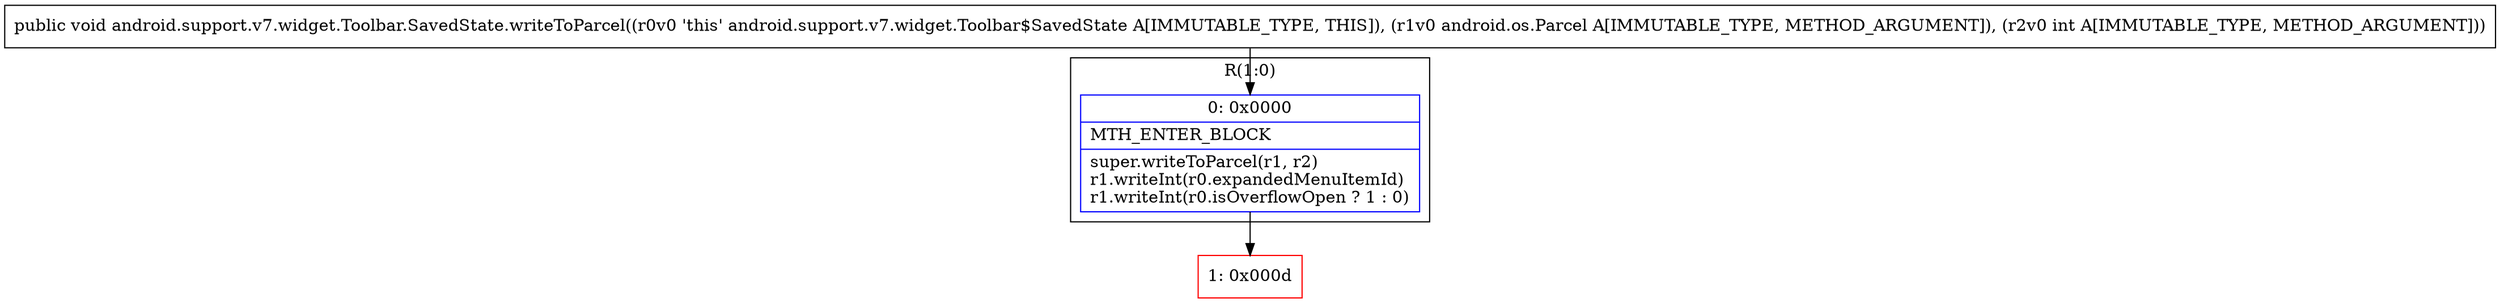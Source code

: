 digraph "CFG forandroid.support.v7.widget.Toolbar.SavedState.writeToParcel(Landroid\/os\/Parcel;I)V" {
subgraph cluster_Region_1893578480 {
label = "R(1:0)";
node [shape=record,color=blue];
Node_0 [shape=record,label="{0\:\ 0x0000|MTH_ENTER_BLOCK\l|super.writeToParcel(r1, r2)\lr1.writeInt(r0.expandedMenuItemId)\lr1.writeInt(r0.isOverflowOpen ? 1 : 0)\l}"];
}
Node_1 [shape=record,color=red,label="{1\:\ 0x000d}"];
MethodNode[shape=record,label="{public void android.support.v7.widget.Toolbar.SavedState.writeToParcel((r0v0 'this' android.support.v7.widget.Toolbar$SavedState A[IMMUTABLE_TYPE, THIS]), (r1v0 android.os.Parcel A[IMMUTABLE_TYPE, METHOD_ARGUMENT]), (r2v0 int A[IMMUTABLE_TYPE, METHOD_ARGUMENT])) }"];
MethodNode -> Node_0;
Node_0 -> Node_1;
}

